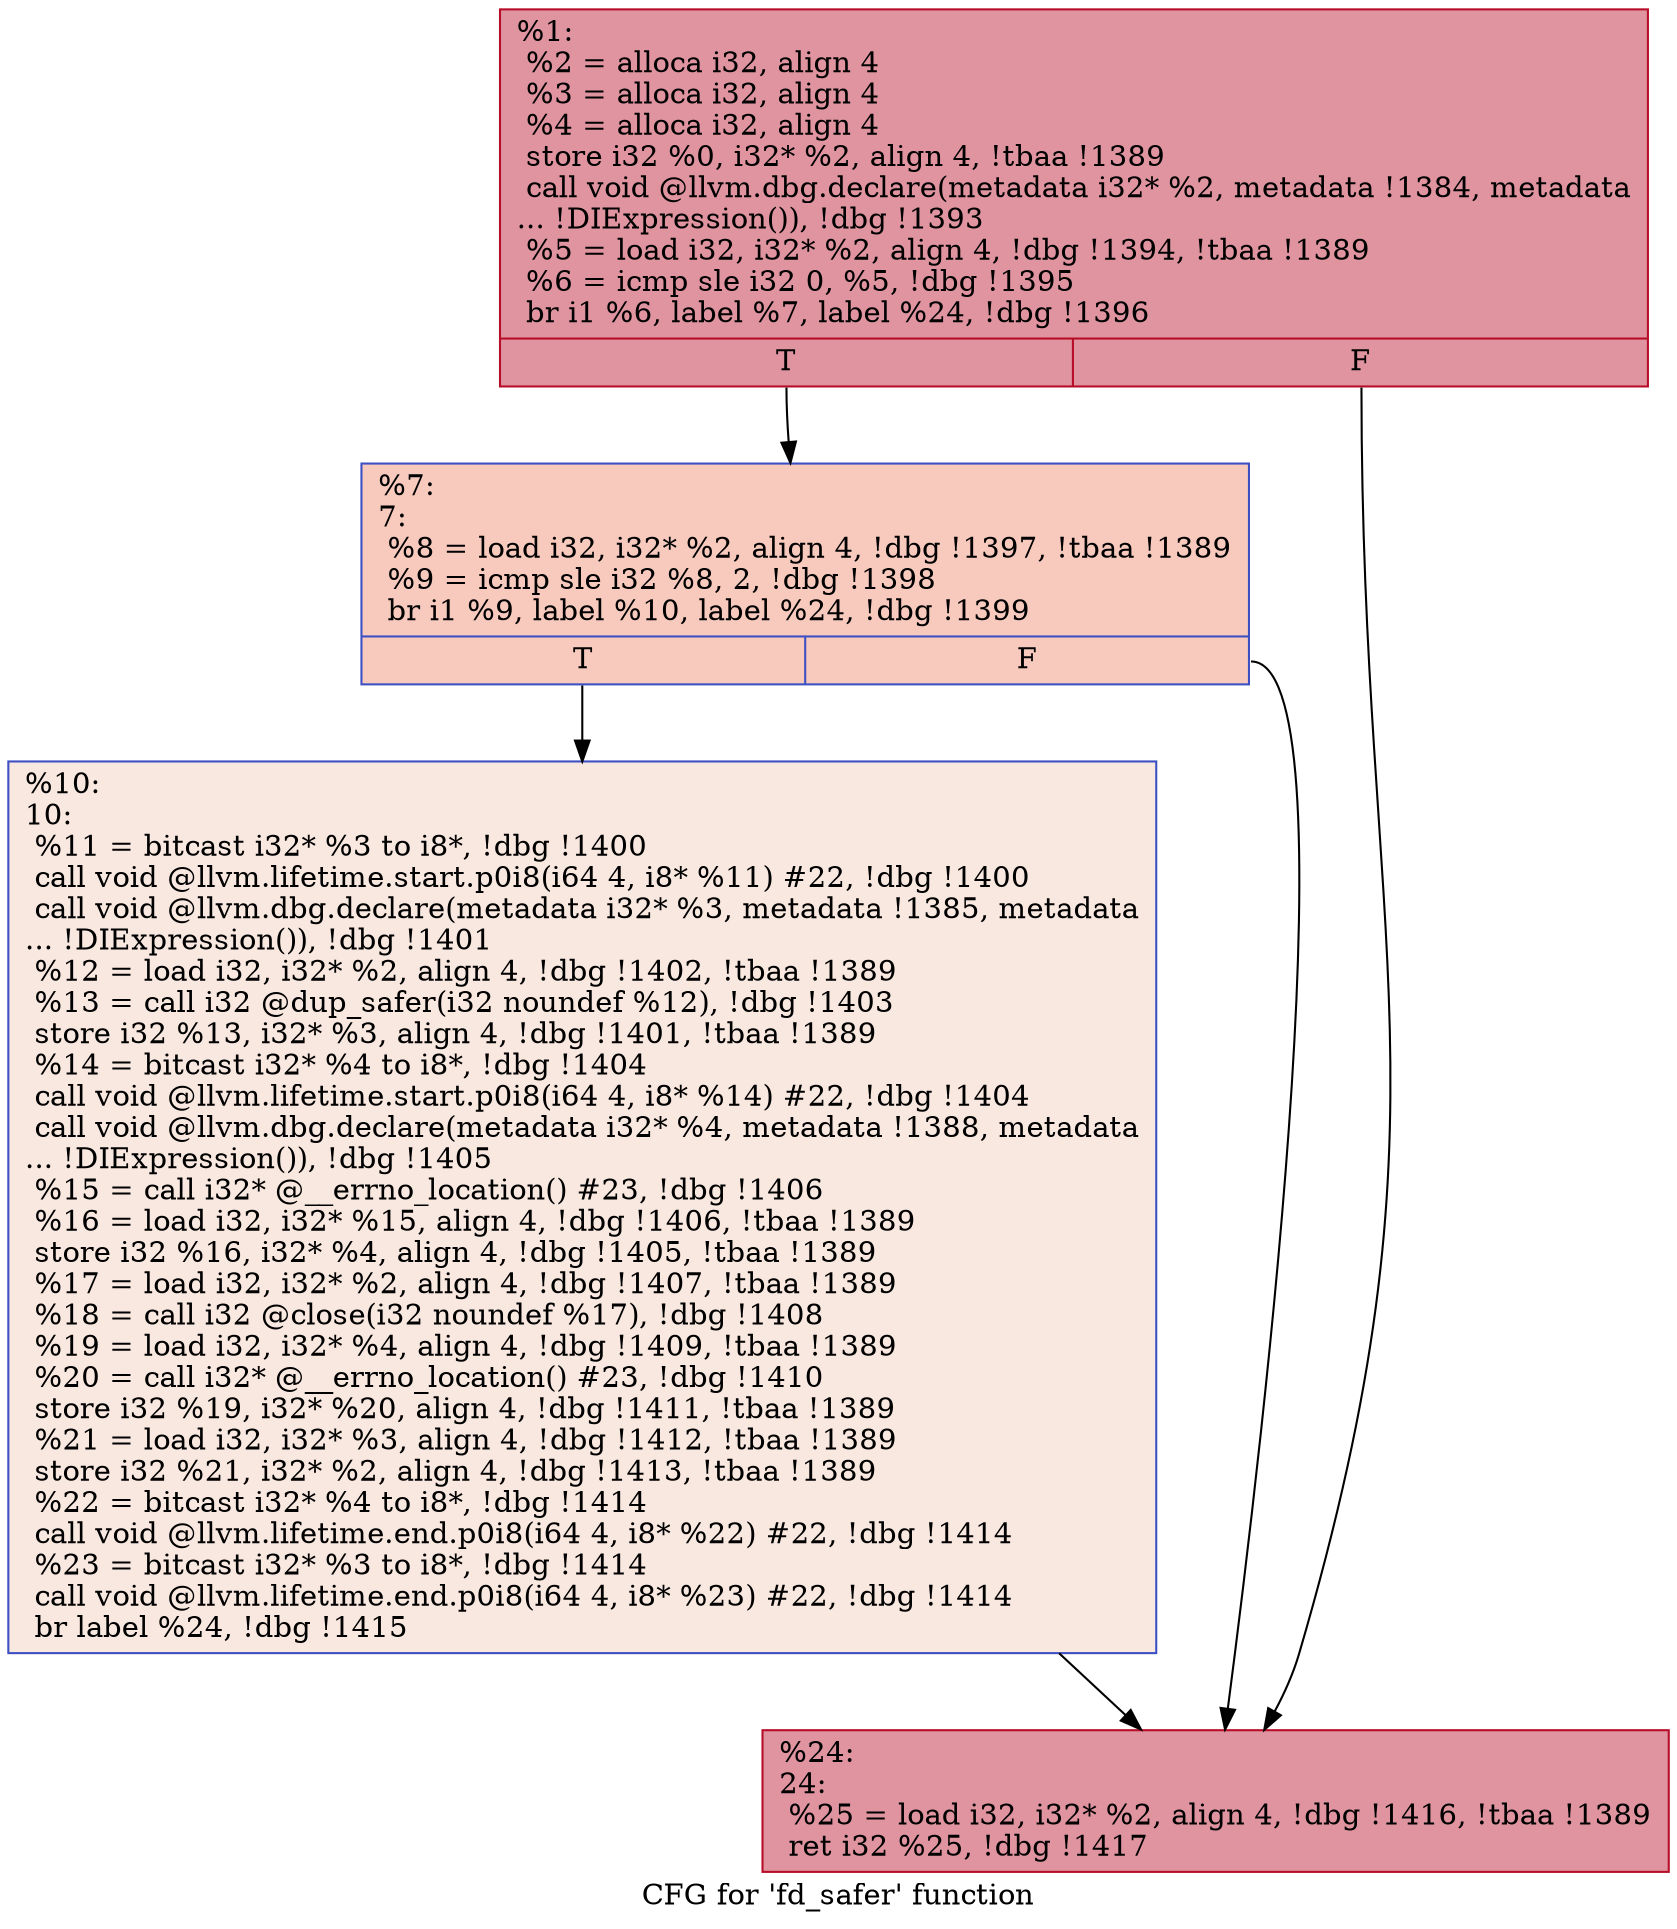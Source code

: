 digraph "CFG for 'fd_safer' function" {
	label="CFG for 'fd_safer' function";

	Node0x197da20 [shape=record,color="#b70d28ff", style=filled, fillcolor="#b70d2870",label="{%1:\l  %2 = alloca i32, align 4\l  %3 = alloca i32, align 4\l  %4 = alloca i32, align 4\l  store i32 %0, i32* %2, align 4, !tbaa !1389\l  call void @llvm.dbg.declare(metadata i32* %2, metadata !1384, metadata\l... !DIExpression()), !dbg !1393\l  %5 = load i32, i32* %2, align 4, !dbg !1394, !tbaa !1389\l  %6 = icmp sle i32 0, %5, !dbg !1395\l  br i1 %6, label %7, label %24, !dbg !1396\l|{<s0>T|<s1>F}}"];
	Node0x197da20:s0 -> Node0x197daa0;
	Node0x197da20:s1 -> Node0x197db40;
	Node0x197daa0 [shape=record,color="#3d50c3ff", style=filled, fillcolor="#ef886b70",label="{%7:\l7:                                                \l  %8 = load i32, i32* %2, align 4, !dbg !1397, !tbaa !1389\l  %9 = icmp sle i32 %8, 2, !dbg !1398\l  br i1 %9, label %10, label %24, !dbg !1399\l|{<s0>T|<s1>F}}"];
	Node0x197daa0:s0 -> Node0x197daf0;
	Node0x197daa0:s1 -> Node0x197db40;
	Node0x197daf0 [shape=record,color="#3d50c3ff", style=filled, fillcolor="#f1ccb870",label="{%10:\l10:                                               \l  %11 = bitcast i32* %3 to i8*, !dbg !1400\l  call void @llvm.lifetime.start.p0i8(i64 4, i8* %11) #22, !dbg !1400\l  call void @llvm.dbg.declare(metadata i32* %3, metadata !1385, metadata\l... !DIExpression()), !dbg !1401\l  %12 = load i32, i32* %2, align 4, !dbg !1402, !tbaa !1389\l  %13 = call i32 @dup_safer(i32 noundef %12), !dbg !1403\l  store i32 %13, i32* %3, align 4, !dbg !1401, !tbaa !1389\l  %14 = bitcast i32* %4 to i8*, !dbg !1404\l  call void @llvm.lifetime.start.p0i8(i64 4, i8* %14) #22, !dbg !1404\l  call void @llvm.dbg.declare(metadata i32* %4, metadata !1388, metadata\l... !DIExpression()), !dbg !1405\l  %15 = call i32* @__errno_location() #23, !dbg !1406\l  %16 = load i32, i32* %15, align 4, !dbg !1406, !tbaa !1389\l  store i32 %16, i32* %4, align 4, !dbg !1405, !tbaa !1389\l  %17 = load i32, i32* %2, align 4, !dbg !1407, !tbaa !1389\l  %18 = call i32 @close(i32 noundef %17), !dbg !1408\l  %19 = load i32, i32* %4, align 4, !dbg !1409, !tbaa !1389\l  %20 = call i32* @__errno_location() #23, !dbg !1410\l  store i32 %19, i32* %20, align 4, !dbg !1411, !tbaa !1389\l  %21 = load i32, i32* %3, align 4, !dbg !1412, !tbaa !1389\l  store i32 %21, i32* %2, align 4, !dbg !1413, !tbaa !1389\l  %22 = bitcast i32* %4 to i8*, !dbg !1414\l  call void @llvm.lifetime.end.p0i8(i64 4, i8* %22) #22, !dbg !1414\l  %23 = bitcast i32* %3 to i8*, !dbg !1414\l  call void @llvm.lifetime.end.p0i8(i64 4, i8* %23) #22, !dbg !1414\l  br label %24, !dbg !1415\l}"];
	Node0x197daf0 -> Node0x197db40;
	Node0x197db40 [shape=record,color="#b70d28ff", style=filled, fillcolor="#b70d2870",label="{%24:\l24:                                               \l  %25 = load i32, i32* %2, align 4, !dbg !1416, !tbaa !1389\l  ret i32 %25, !dbg !1417\l}"];
}
